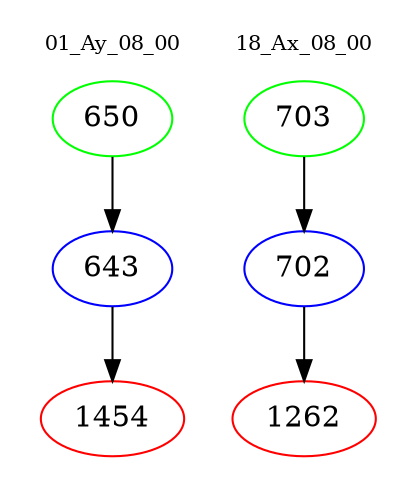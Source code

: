 digraph{
subgraph cluster_0 {
color = white
label = "01_Ay_08_00";
fontsize=10;
T0_650 [label="650", color="green"]
T0_650 -> T0_643 [color="black"]
T0_643 [label="643", color="blue"]
T0_643 -> T0_1454 [color="black"]
T0_1454 [label="1454", color="red"]
}
subgraph cluster_1 {
color = white
label = "18_Ax_08_00";
fontsize=10;
T1_703 [label="703", color="green"]
T1_703 -> T1_702 [color="black"]
T1_702 [label="702", color="blue"]
T1_702 -> T1_1262 [color="black"]
T1_1262 [label="1262", color="red"]
}
}
